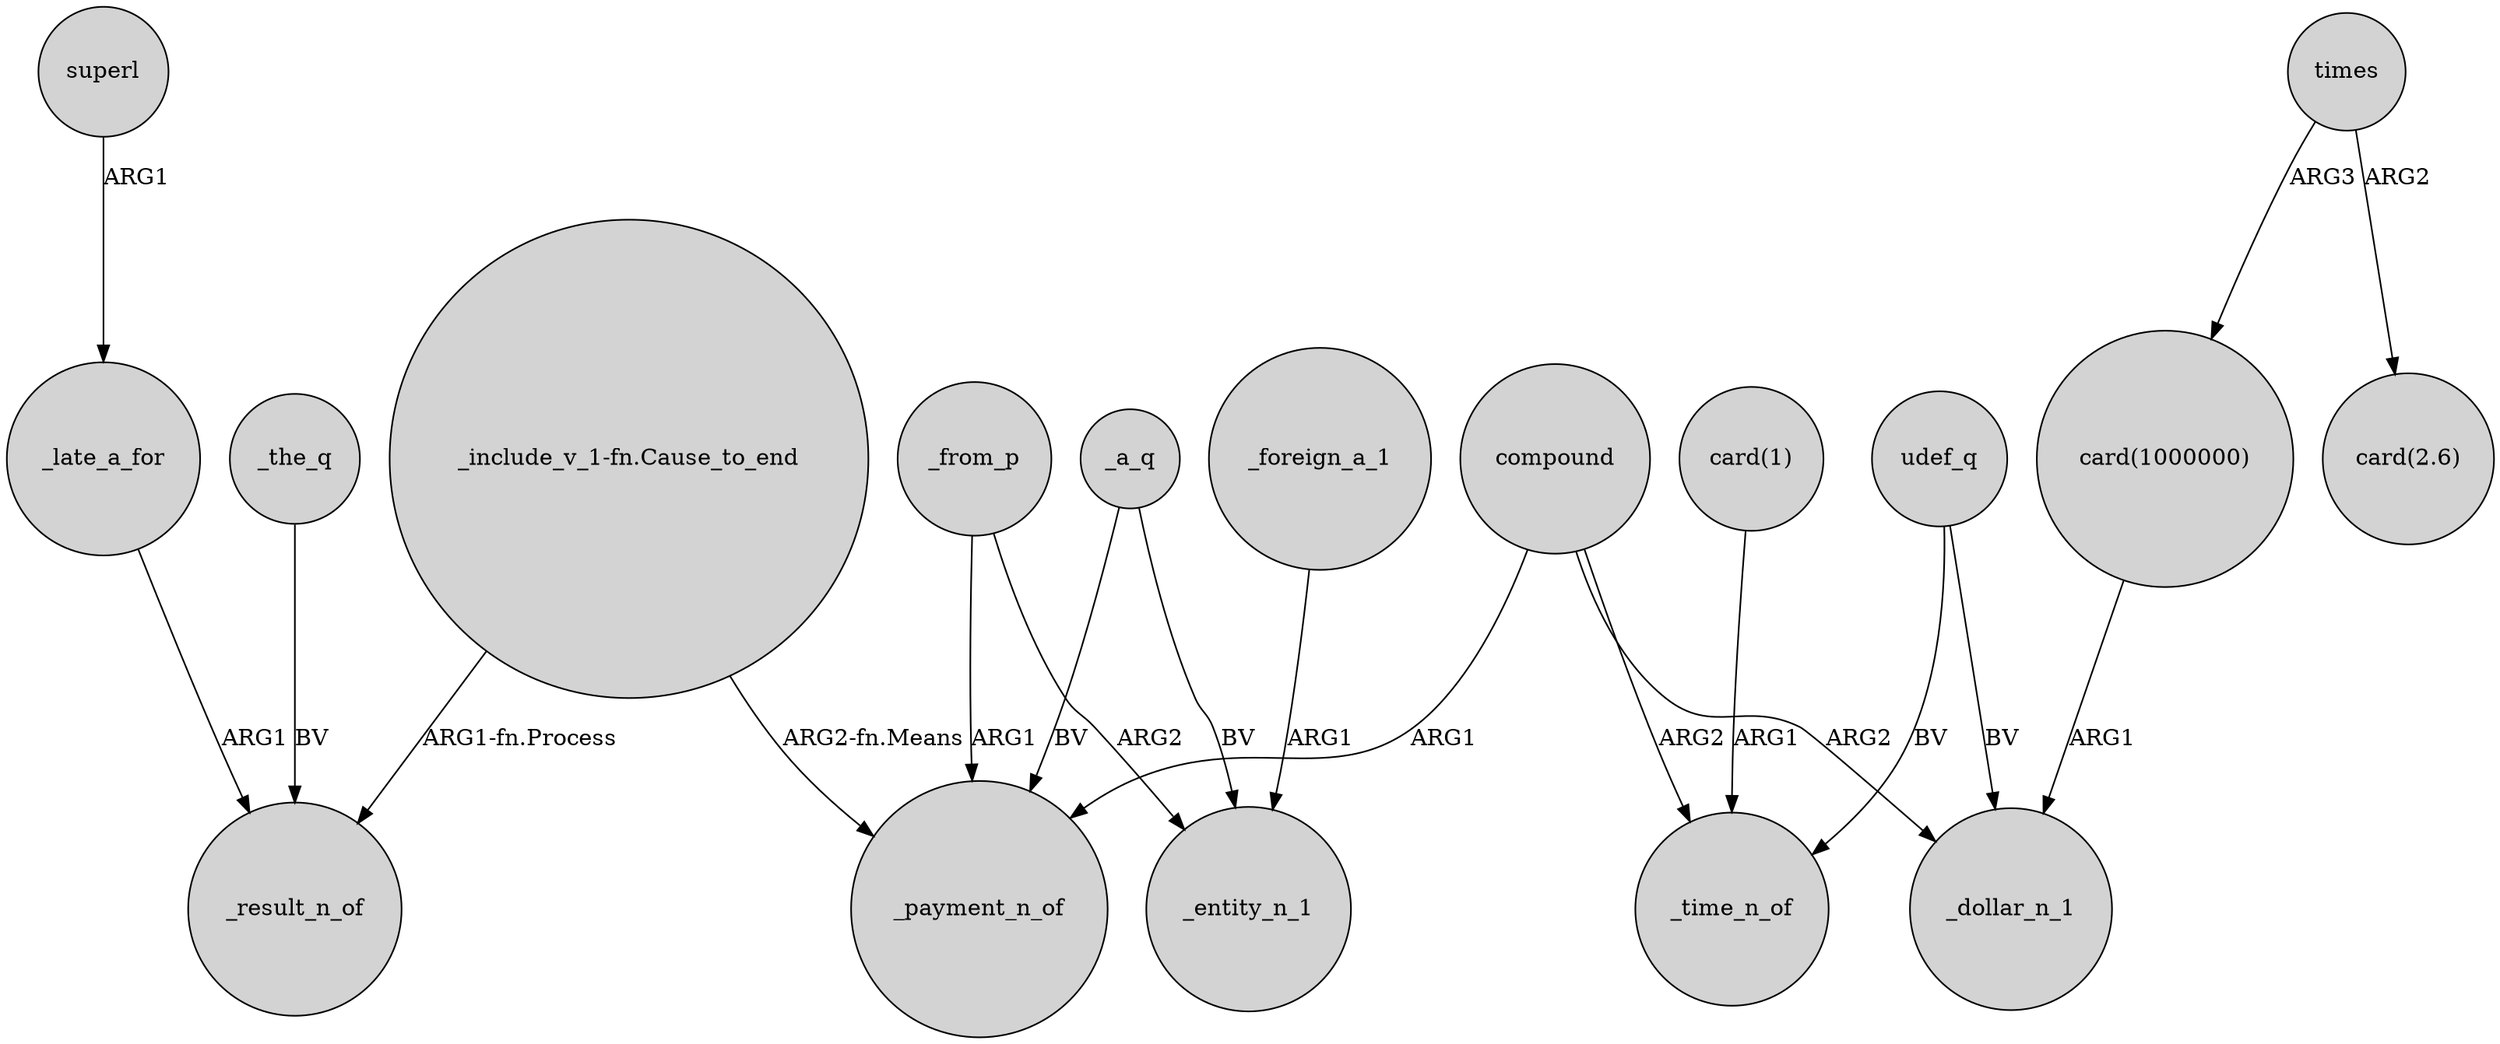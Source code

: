digraph {
	node [shape=circle style=filled]
	"_include_v_1-fn.Cause_to_end" -> _result_n_of [label="ARG1-fn.Process"]
	udef_q -> _time_n_of [label=BV]
	_a_q -> _payment_n_of [label=BV]
	_foreign_a_1 -> _entity_n_1 [label=ARG1]
	superl -> _late_a_for [label=ARG1]
	times -> "card(1000000)" [label=ARG3]
	_from_p -> _entity_n_1 [label=ARG2]
	compound -> _dollar_n_1 [label=ARG2]
	"_include_v_1-fn.Cause_to_end" -> _payment_n_of [label="ARG2-fn.Means"]
	_the_q -> _result_n_of [label=BV]
	udef_q -> _dollar_n_1 [label=BV]
	"card(1000000)" -> _dollar_n_1 [label=ARG1]
	_a_q -> _entity_n_1 [label=BV]
	"card(1)" -> _time_n_of [label=ARG1]
	compound -> _time_n_of [label=ARG2]
	_from_p -> _payment_n_of [label=ARG1]
	compound -> _payment_n_of [label=ARG1]
	_late_a_for -> _result_n_of [label=ARG1]
	times -> "card(2.6)" [label=ARG2]
}
